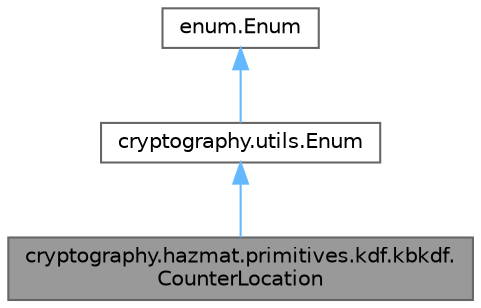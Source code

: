 digraph "cryptography.hazmat.primitives.kdf.kbkdf.CounterLocation"
{
 // LATEX_PDF_SIZE
  bgcolor="transparent";
  edge [fontname=Helvetica,fontsize=10,labelfontname=Helvetica,labelfontsize=10];
  node [fontname=Helvetica,fontsize=10,shape=box,height=0.2,width=0.4];
  Node1 [id="Node000001",label="cryptography.hazmat.primitives.kdf.kbkdf.\lCounterLocation",height=0.2,width=0.4,color="gray40", fillcolor="grey60", style="filled", fontcolor="black",tooltip=" "];
  Node2 -> Node1 [id="edge1_Node000001_Node000002",dir="back",color="steelblue1",style="solid",tooltip=" "];
  Node2 [id="Node000002",label="cryptography.utils.Enum",height=0.2,width=0.4,color="gray40", fillcolor="white", style="filled",URL="$classcryptography_1_1utils_1_1_enum.html",tooltip=" "];
  Node3 -> Node2 [id="edge2_Node000002_Node000003",dir="back",color="steelblue1",style="solid",tooltip=" "];
  Node3 [id="Node000003",label="enum.Enum",height=0.2,width=0.4,color="gray40", fillcolor="white", style="filled",tooltip=" "];
}
